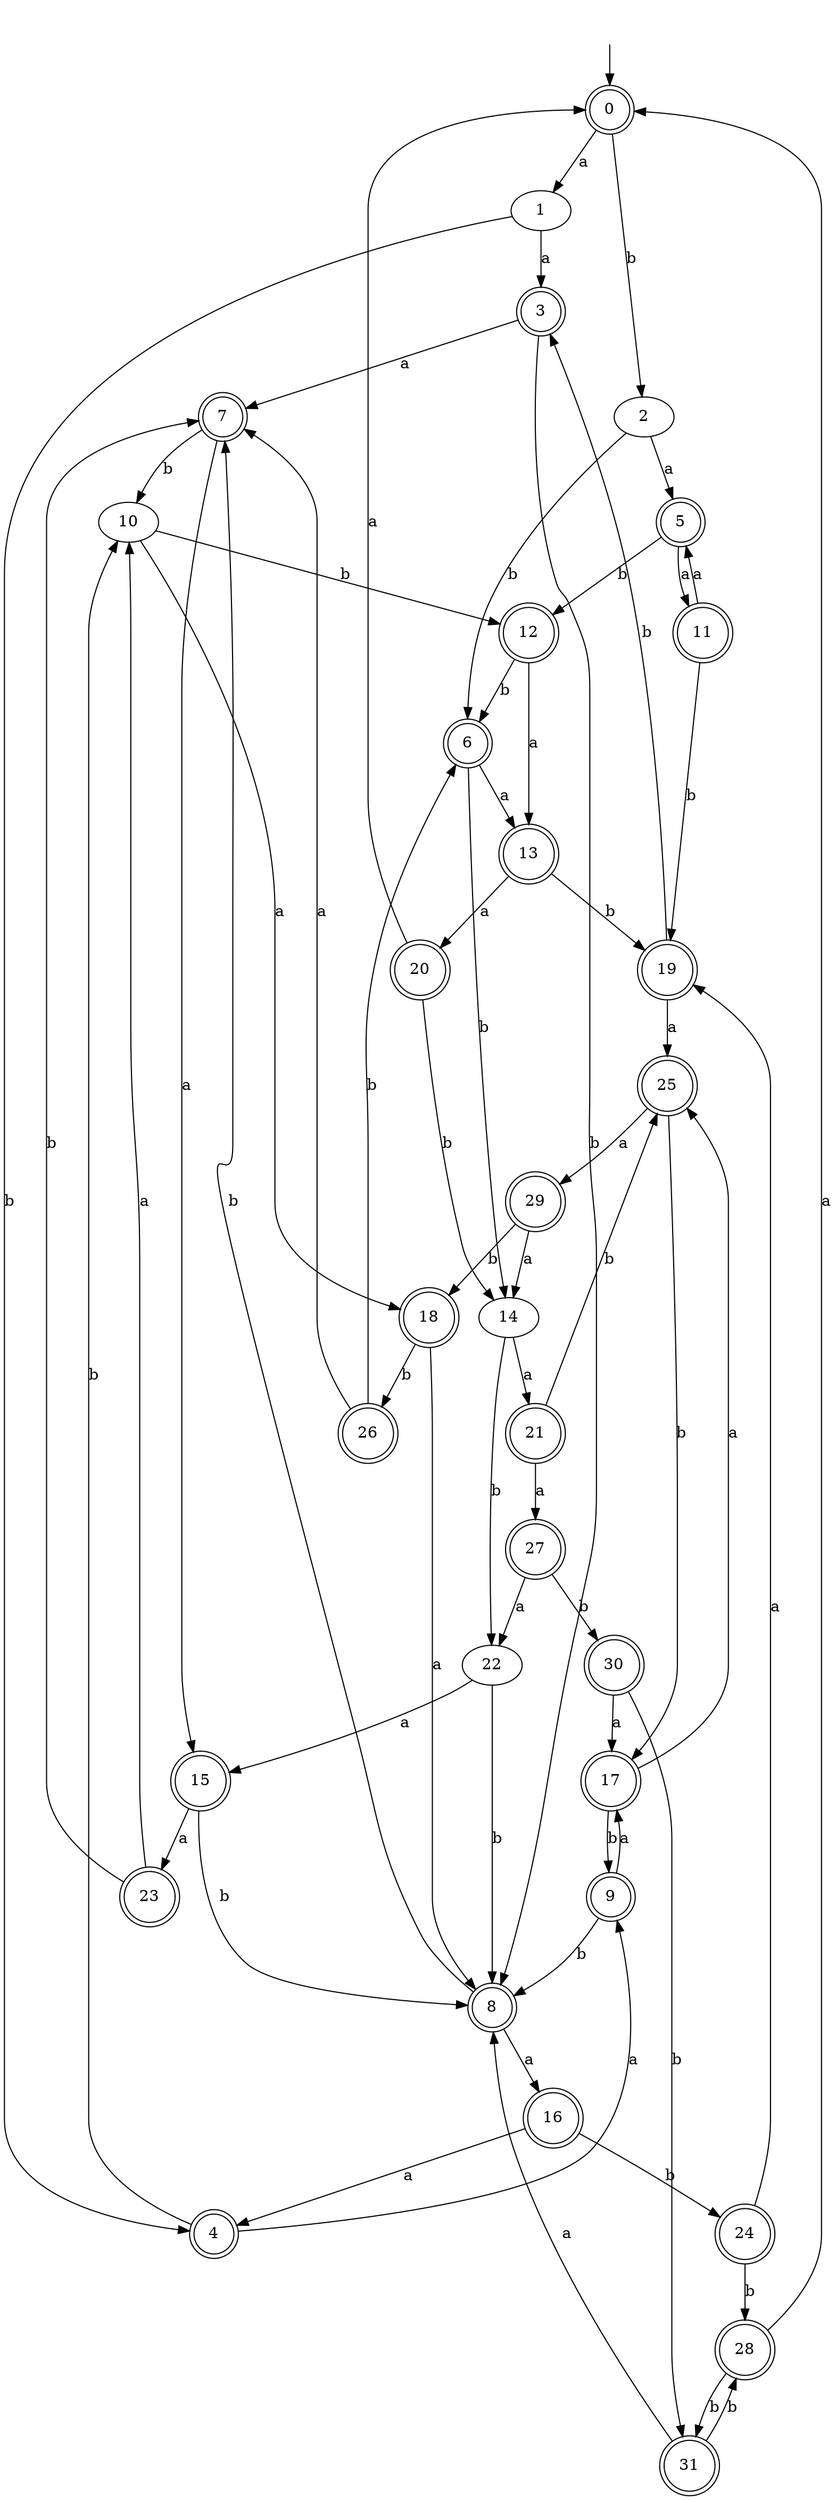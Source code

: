digraph RandomDFA {
  __start0 [label="", shape=none];
  __start0 -> 0 [label=""];
  0 [shape=circle] [shape=doublecircle]
  0 -> 1 [label="a"]
  0 -> 2 [label="b"]
  1
  1 -> 3 [label="a"]
  1 -> 4 [label="b"]
  2
  2 -> 5 [label="a"]
  2 -> 6 [label="b"]
  3 [shape=doublecircle]
  3 -> 7 [label="a"]
  3 -> 8 [label="b"]
  4 [shape=doublecircle]
  4 -> 9 [label="a"]
  4 -> 10 [label="b"]
  5 [shape=doublecircle]
  5 -> 11 [label="a"]
  5 -> 12 [label="b"]
  6 [shape=doublecircle]
  6 -> 13 [label="a"]
  6 -> 14 [label="b"]
  7 [shape=doublecircle]
  7 -> 15 [label="a"]
  7 -> 10 [label="b"]
  8 [shape=doublecircle]
  8 -> 16 [label="a"]
  8 -> 7 [label="b"]
  9 [shape=doublecircle]
  9 -> 17 [label="a"]
  9 -> 8 [label="b"]
  10
  10 -> 18 [label="a"]
  10 -> 12 [label="b"]
  11 [shape=doublecircle]
  11 -> 5 [label="a"]
  11 -> 19 [label="b"]
  12 [shape=doublecircle]
  12 -> 13 [label="a"]
  12 -> 6 [label="b"]
  13 [shape=doublecircle]
  13 -> 20 [label="a"]
  13 -> 19 [label="b"]
  14
  14 -> 21 [label="a"]
  14 -> 22 [label="b"]
  15 [shape=doublecircle]
  15 -> 23 [label="a"]
  15 -> 8 [label="b"]
  16 [shape=doublecircle]
  16 -> 4 [label="a"]
  16 -> 24 [label="b"]
  17 [shape=doublecircle]
  17 -> 25 [label="a"]
  17 -> 9 [label="b"]
  18 [shape=doublecircle]
  18 -> 8 [label="a"]
  18 -> 26 [label="b"]
  19 [shape=doublecircle]
  19 -> 25 [label="a"]
  19 -> 3 [label="b"]
  20 [shape=doublecircle]
  20 -> 0 [label="a"]
  20 -> 14 [label="b"]
  21 [shape=doublecircle]
  21 -> 27 [label="a"]
  21 -> 25 [label="b"]
  22
  22 -> 15 [label="a"]
  22 -> 8 [label="b"]
  23 [shape=doublecircle]
  23 -> 10 [label="a"]
  23 -> 7 [label="b"]
  24 [shape=doublecircle]
  24 -> 19 [label="a"]
  24 -> 28 [label="b"]
  25 [shape=doublecircle]
  25 -> 29 [label="a"]
  25 -> 17 [label="b"]
  26 [shape=doublecircle]
  26 -> 7 [label="a"]
  26 -> 6 [label="b"]
  27 [shape=doublecircle]
  27 -> 22 [label="a"]
  27 -> 30 [label="b"]
  28 [shape=doublecircle]
  28 -> 0 [label="a"]
  28 -> 31 [label="b"]
  29 [shape=doublecircle]
  29 -> 14 [label="a"]
  29 -> 18 [label="b"]
  30 [shape=doublecircle]
  30 -> 17 [label="a"]
  30 -> 31 [label="b"]
  31 [shape=doublecircle]
  31 -> 8 [label="a"]
  31 -> 28 [label="b"]
}
